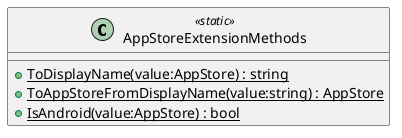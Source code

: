 @startuml
class AppStoreExtensionMethods <<static>> {
    + {static} ToDisplayName(value:AppStore) : string
    + {static} ToAppStoreFromDisplayName(value:string) : AppStore
    + {static} IsAndroid(value:AppStore) : bool
}
@enduml
